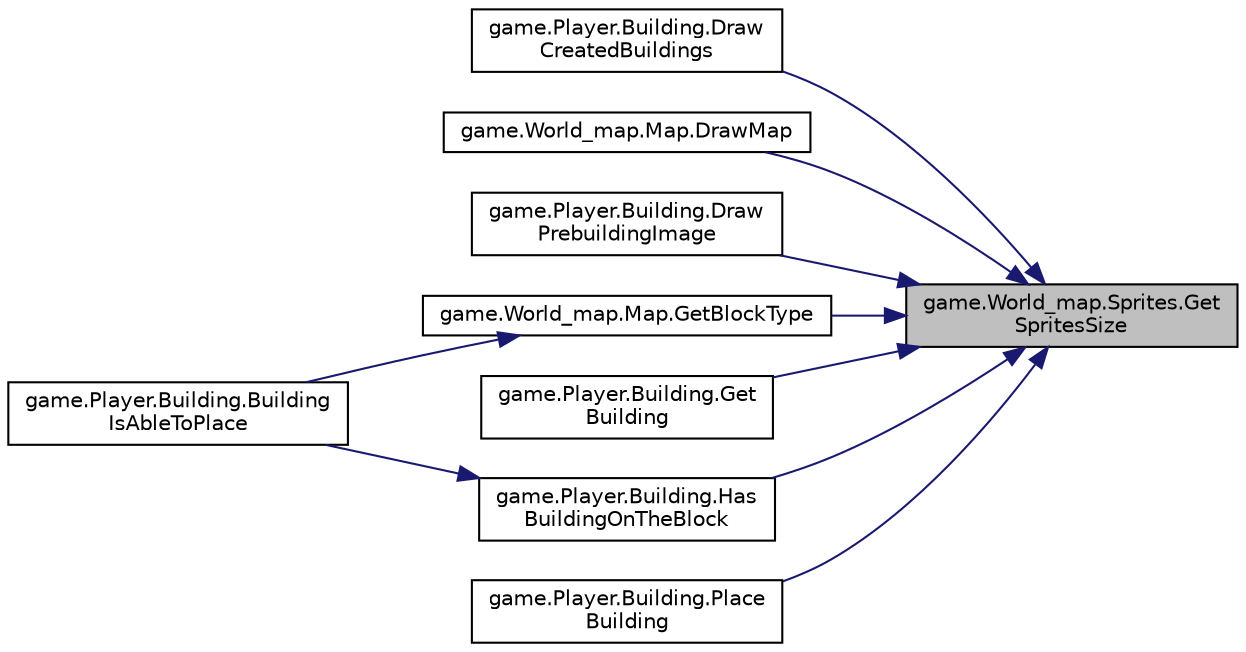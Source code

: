 digraph "game.World_map.Sprites.GetSpritesSize"
{
 // LATEX_PDF_SIZE
  edge [fontname="Helvetica",fontsize="10",labelfontname="Helvetica",labelfontsize="10"];
  node [fontname="Helvetica",fontsize="10",shape=record];
  rankdir="RL";
  Node1 [label="game.World_map.Sprites.Get\lSpritesSize",height=0.2,width=0.4,color="black", fillcolor="grey75", style="filled", fontcolor="black",tooltip=" "];
  Node1 -> Node2 [dir="back",color="midnightblue",fontsize="10",style="solid"];
  Node2 [label="game.Player.Building.Draw\lCreatedBuildings",height=0.2,width=0.4,color="black", fillcolor="white", style="filled",URL="$a00116.html#a06addfe5d7774cbd48fa569459418ecb",tooltip="Отрисовывает все созданные здания param graphicsForm - графика формы FormGame param mapDrag - координ..."];
  Node1 -> Node3 [dir="back",color="midnightblue",fontsize="10",style="solid"];
  Node3 [label="game.World_map.Map.DrawMap",height=0.2,width=0.4,color="black", fillcolor="white", style="filled",URL="$a00104.html#a73a670d25269232b540a6005c0937d2a",tooltip="Отрисовка всех блоков на карте."];
  Node1 -> Node4 [dir="back",color="midnightblue",fontsize="10",style="solid"];
  Node4 [label="game.Player.Building.Draw\lPrebuildingImage",height=0.2,width=0.4,color="black", fillcolor="white", style="filled",URL="$a00116.html#a01a05d3af2e018a6014644381e73f2bc",tooltip="Рисует полупрозрачное здание на координатах указателя мыши в соответсвии с соблюдением условий размещ..."];
  Node1 -> Node5 [dir="back",color="midnightblue",fontsize="10",style="solid"];
  Node5 [label="game.World_map.Map.GetBlockType",height=0.2,width=0.4,color="black", fillcolor="white", style="filled",URL="$a00104.html#a22f87e7f0bceeec0d3bf548191b507aa",tooltip="Метод для возращения типа блока. Ищет тип блока от координат курсора."];
  Node5 -> Node6 [dir="back",color="midnightblue",fontsize="10",style="solid"];
  Node6 [label="game.Player.Building.Building\lIsAbleToPlace",height=0.2,width=0.4,color="black", fillcolor="white", style="filled",URL="$a00116.html#abe6f874c0d6db9c96d10ffa751970e83",tooltip="Проверяет, соблюдены ли условия для размещения обьекта класса Building на игровой карте param mouseCo..."];
  Node1 -> Node7 [dir="back",color="midnightblue",fontsize="10",style="solid"];
  Node7 [label="game.Player.Building.Get\lBuilding",height=0.2,width=0.4,color="black", fillcolor="white", style="filled",URL="$a00116.html#a74c37eb217e47bdcf9f4f12e2fbc09cf",tooltip="Возвращает обьект класса Building по заданным координатам или null param mouseCoordinates - Координат..."];
  Node1 -> Node8 [dir="back",color="midnightblue",fontsize="10",style="solid"];
  Node8 [label="game.Player.Building.Has\lBuildingOnTheBlock",height=0.2,width=0.4,color="black", fillcolor="white", style="filled",URL="$a00116.html#a717f69c9402af2b0b1497fa17e97cb35",tooltip="Проверяет, занята ли позиция на введённых координатах обьектом класса Building param mouseCoordinates..."];
  Node8 -> Node6 [dir="back",color="midnightblue",fontsize="10",style="solid"];
  Node1 -> Node9 [dir="back",color="midnightblue",fontsize="10",style="solid"];
  Node9 [label="game.Player.Building.Place\lBuilding",height=0.2,width=0.4,color="black", fillcolor="white", style="filled",URL="$a00116.html#ac7ab27e3ad701936e85fd6964ac23d04",tooltip="Размещает здание на игровой карте param mouseCoordinates - Координаты указателя мыши param pressedBut..."];
}
